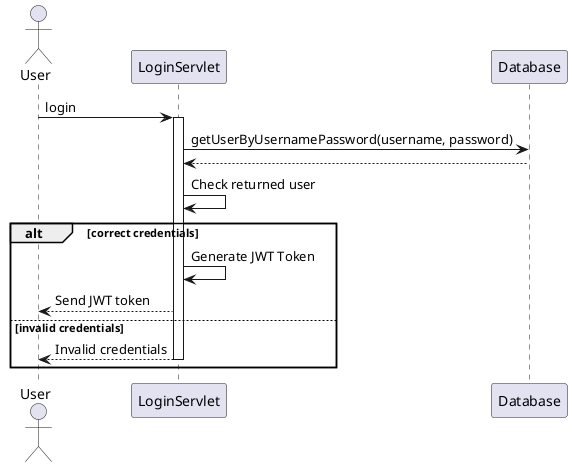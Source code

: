 @startuml
'https://plantuml.com/sequence-diagram

actor User
participant LoginServlet
participant Database
User -> LoginServlet : login
activate LoginServlet

LoginServlet -> Database : getUserByUsernamePassword(username, password)
Database --> LoginServlet
LoginServlet -> LoginServlet: Check returned user
alt correct credentials
    LoginServlet -> LoginServlet : Generate JWT Token
    LoginServlet --> User : Send JWT token
else invalid credentials
    LoginServlet --> User : Invalid credentials
deactivate LoginServlet
end
@enduml
